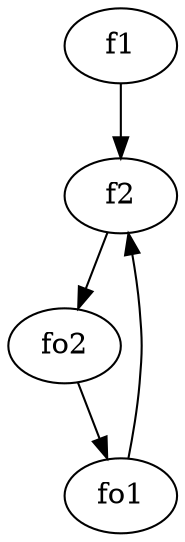strict digraph  {
f1;
f2;
fo1;
fo2;
f1 -> f2  [weight=2];
f2 -> fo2  [weight=2];
fo1 -> f2  [weight=2];
fo2 -> fo1  [weight=2];
}
